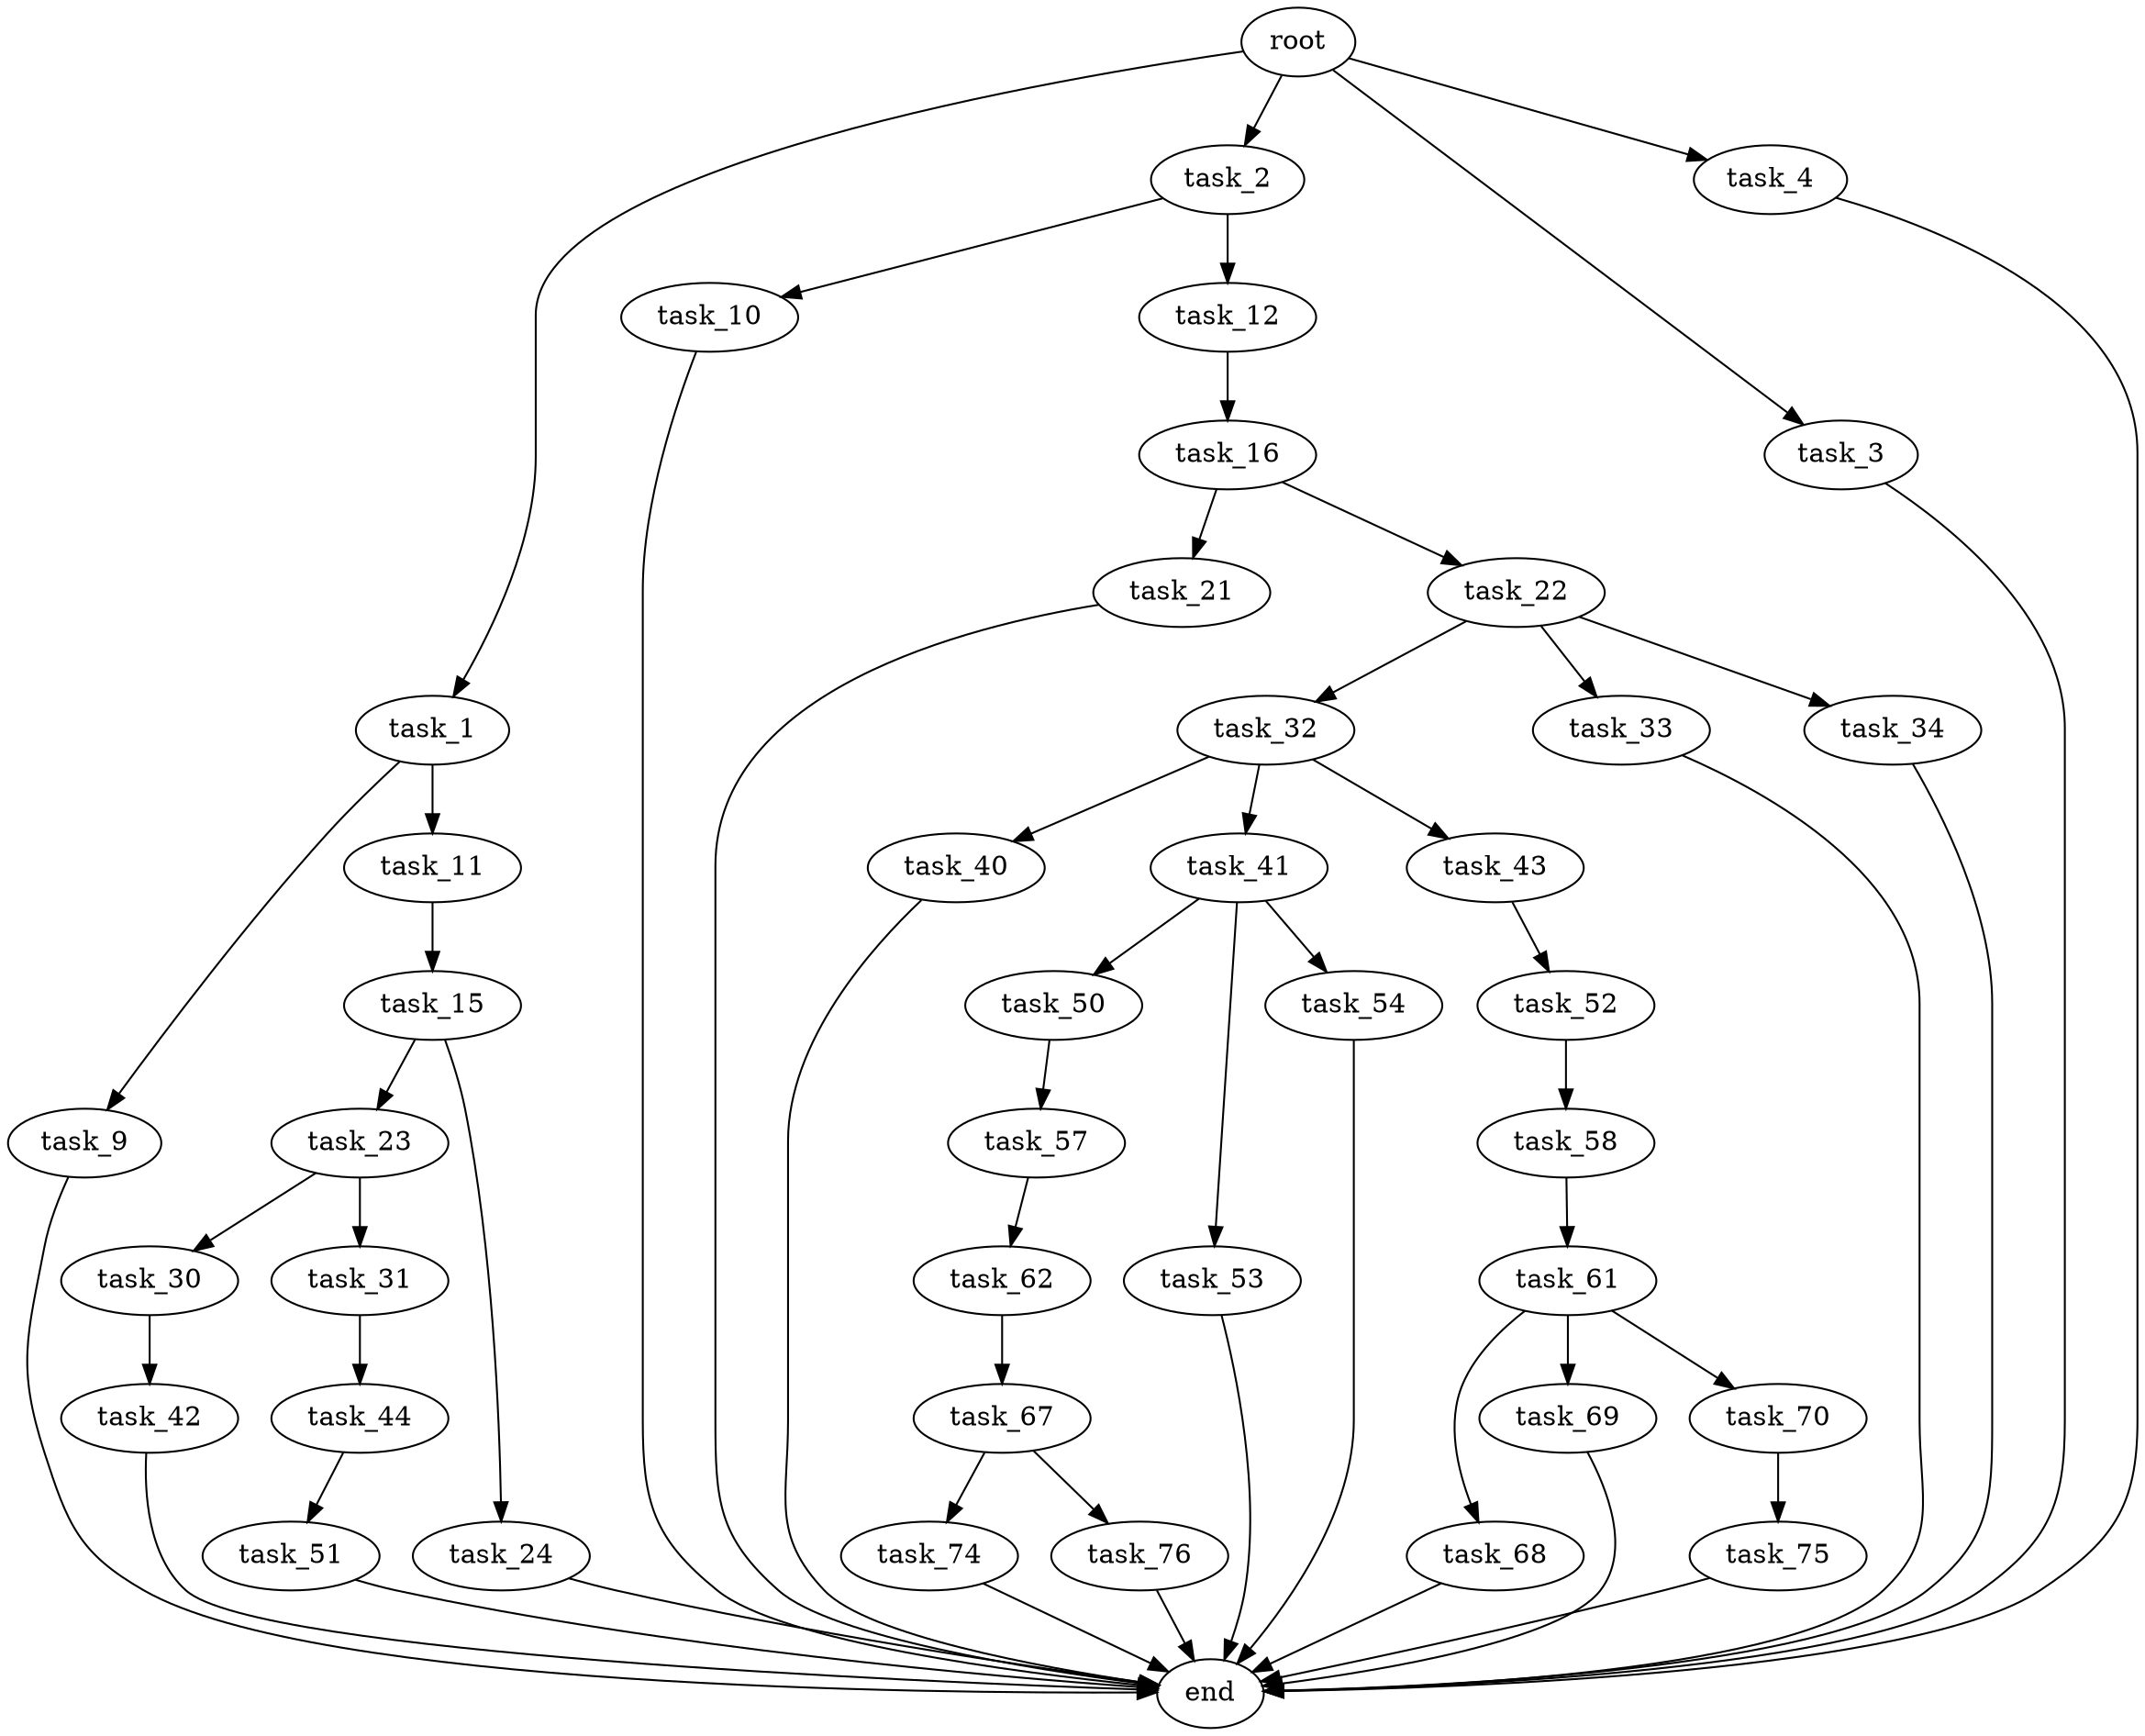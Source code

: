 digraph G {
  root [size="0.000000"];
  task_1 [size="8384869024.000000"];
  task_2 [size="10833221205.000000"];
  task_3 [size="17007450512.000000"];
  task_4 [size="368293445632.000000"];
  task_9 [size="368293445632.000000"];
  task_10 [size="19494250150.000000"];
  task_11 [size="20141503379.000000"];
  task_12 [size="1126617713863.000000"];
  task_15 [size="92630480623.000000"];
  task_16 [size="58564281499.000000"];
  task_21 [size="1073741824000.000000"];
  task_22 [size="8966943137.000000"];
  task_23 [size="150519164669.000000"];
  task_24 [size="10461869977.000000"];
  task_30 [size="13281563548.000000"];
  task_31 [size="7456530990.000000"];
  task_32 [size="782757789696.000000"];
  task_33 [size="14871838438.000000"];
  task_34 [size="168554126611.000000"];
  task_40 [size="368293445632.000000"];
  task_41 [size="325802038690.000000"];
  task_42 [size="10683774704.000000"];
  task_43 [size="549755813888.000000"];
  task_44 [size="23576147089.000000"];
  task_50 [size="549755813888.000000"];
  task_51 [size="231928233984.000000"];
  task_52 [size="231928233984.000000"];
  task_53 [size="4105058599.000000"];
  task_54 [size="14626522244.000000"];
  task_57 [size="703245502112.000000"];
  task_58 [size="1054174567513.000000"];
  task_61 [size="4598241859.000000"];
  task_62 [size="782757789696.000000"];
  task_67 [size="841613512830.000000"];
  task_68 [size="134217728000.000000"];
  task_69 [size="549755813888.000000"];
  task_70 [size="28991029248.000000"];
  task_74 [size="22923284005.000000"];
  task_75 [size="63555924175.000000"];
  task_76 [size="10294533897.000000"];
  end [size="0.000000"];

  root -> task_1 [size="1.000000"];
  root -> task_2 [size="1.000000"];
  root -> task_3 [size="1.000000"];
  root -> task_4 [size="1.000000"];
  task_1 -> task_9 [size="134217728.000000"];
  task_1 -> task_11 [size="134217728.000000"];
  task_2 -> task_10 [size="33554432.000000"];
  task_2 -> task_12 [size="33554432.000000"];
  task_3 -> end [size="1.000000"];
  task_4 -> end [size="1.000000"];
  task_9 -> end [size="1.000000"];
  task_10 -> end [size="1.000000"];
  task_11 -> task_15 [size="411041792.000000"];
  task_12 -> task_16 [size="679477248.000000"];
  task_15 -> task_23 [size="75497472.000000"];
  task_15 -> task_24 [size="75497472.000000"];
  task_16 -> task_21 [size="75497472.000000"];
  task_16 -> task_22 [size="75497472.000000"];
  task_21 -> end [size="1.000000"];
  task_22 -> task_32 [size="838860800.000000"];
  task_22 -> task_33 [size="838860800.000000"];
  task_22 -> task_34 [size="838860800.000000"];
  task_23 -> task_30 [size="134217728.000000"];
  task_23 -> task_31 [size="134217728.000000"];
  task_24 -> end [size="1.000000"];
  task_30 -> task_42 [size="209715200.000000"];
  task_31 -> task_44 [size="301989888.000000"];
  task_32 -> task_40 [size="679477248.000000"];
  task_32 -> task_41 [size="679477248.000000"];
  task_32 -> task_43 [size="679477248.000000"];
  task_33 -> end [size="1.000000"];
  task_34 -> end [size="1.000000"];
  task_40 -> end [size="1.000000"];
  task_41 -> task_50 [size="536870912.000000"];
  task_41 -> task_53 [size="536870912.000000"];
  task_41 -> task_54 [size="536870912.000000"];
  task_42 -> end [size="1.000000"];
  task_43 -> task_52 [size="536870912.000000"];
  task_44 -> task_51 [size="536870912.000000"];
  task_50 -> task_57 [size="536870912.000000"];
  task_51 -> end [size="1.000000"];
  task_52 -> task_58 [size="301989888.000000"];
  task_53 -> end [size="1.000000"];
  task_54 -> end [size="1.000000"];
  task_57 -> task_62 [size="838860800.000000"];
  task_58 -> task_61 [size="679477248.000000"];
  task_61 -> task_68 [size="75497472.000000"];
  task_61 -> task_69 [size="75497472.000000"];
  task_61 -> task_70 [size="75497472.000000"];
  task_62 -> task_67 [size="679477248.000000"];
  task_67 -> task_74 [size="838860800.000000"];
  task_67 -> task_76 [size="838860800.000000"];
  task_68 -> end [size="1.000000"];
  task_69 -> end [size="1.000000"];
  task_70 -> task_75 [size="75497472.000000"];
  task_74 -> end [size="1.000000"];
  task_75 -> end [size="1.000000"];
  task_76 -> end [size="1.000000"];
}
